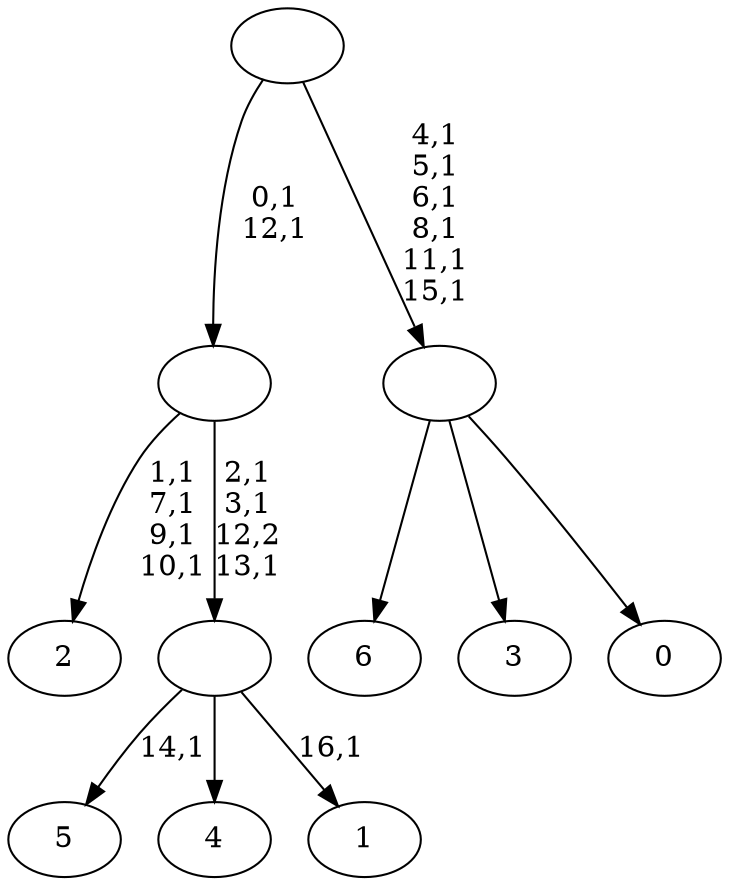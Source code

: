 digraph T {
	24 [label="6"]
	23 [label="5"]
	21 [label="4"]
	20 [label="3"]
	19 [label="2"]
	14 [label="1"]
	12 [label=""]
	9 [label=""]
	7 [label="0"]
	6 [label=""]
	0 [label=""]
	12 -> 14 [label="16,1"]
	12 -> 23 [label="14,1"]
	12 -> 21 [label=""]
	9 -> 12 [label="2,1\n3,1\n12,2\n13,1"]
	9 -> 19 [label="1,1\n7,1\n9,1\n10,1"]
	6 -> 24 [label=""]
	6 -> 20 [label=""]
	6 -> 7 [label=""]
	0 -> 6 [label="4,1\n5,1\n6,1\n8,1\n11,1\n15,1"]
	0 -> 9 [label="0,1\n12,1"]
}
